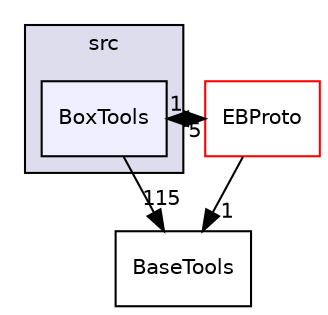 digraph "BoxTools" {
  compound=true
  node [ fontsize="10", fontname="Helvetica"];
  edge [ labelfontsize="10", labelfontname="Helvetica"];
  subgraph clusterdir_68267d1309a1af8e8297ef4c3efbcdba {
    graph [ bgcolor="#ddddee", pencolor="black", label="src" fontname="Helvetica", fontsize="10", URL="dir_68267d1309a1af8e8297ef4c3efbcdba.html"]
  dir_fed316ab17bc95342959389c6cfba126 [shape=box, label="BoxTools", style="filled", fillcolor="#eeeeff", pencolor="black", URL="dir_fed316ab17bc95342959389c6cfba126.html"];
  }
  dir_8770f64541b318d49b694ffa097d90bc [shape=box label="BaseTools" URL="dir_8770f64541b318d49b694ffa097d90bc.html"];
  dir_e1cc3c6079e57895d94835e7dbcaa9b5 [shape=box label="EBProto" fillcolor="white" style="filled" color="red" URL="dir_e1cc3c6079e57895d94835e7dbcaa9b5.html"];
  dir_fed316ab17bc95342959389c6cfba126->dir_8770f64541b318d49b694ffa097d90bc [headlabel="115", labeldistance=1.5 headhref="dir_000002_000003.html"];
  dir_fed316ab17bc95342959389c6cfba126->dir_e1cc3c6079e57895d94835e7dbcaa9b5 [headlabel="1", labeldistance=1.5 headhref="dir_000002_000007.html"];
  dir_e1cc3c6079e57895d94835e7dbcaa9b5->dir_fed316ab17bc95342959389c6cfba126 [headlabel="5", labeldistance=1.5 headhref="dir_000007_000002.html"];
  dir_e1cc3c6079e57895d94835e7dbcaa9b5->dir_8770f64541b318d49b694ffa097d90bc [headlabel="1", labeldistance=1.5 headhref="dir_000007_000003.html"];
}
